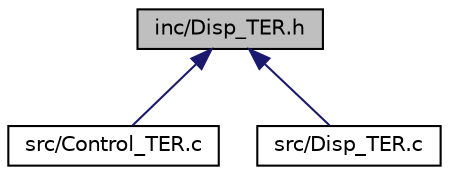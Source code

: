 digraph "inc/Disp_TER.h"
{
 // LATEX_PDF_SIZE
  edge [fontname="Helvetica",fontsize="10",labelfontname="Helvetica",labelfontsize="10"];
  node [fontname="Helvetica",fontsize="10",shape=record];
  Node1 [label="inc/Disp_TER.h",height=0.2,width=0.4,color="black", fillcolor="grey75", style="filled", fontcolor="black",tooltip=" "];
  Node1 -> Node2 [dir="back",color="midnightblue",fontsize="10",style="solid",fontname="Helvetica"];
  Node2 [label="src/Control_TER.c",height=0.2,width=0.4,color="black", fillcolor="white", style="filled",URL="$Control__TER_8c.html",tooltip=" "];
  Node1 -> Node3 [dir="back",color="midnightblue",fontsize="10",style="solid",fontname="Helvetica"];
  Node3 [label="src/Disp_TER.c",height=0.2,width=0.4,color="black", fillcolor="white", style="filled",URL="$Disp__TER_8c.html",tooltip=" "];
}
